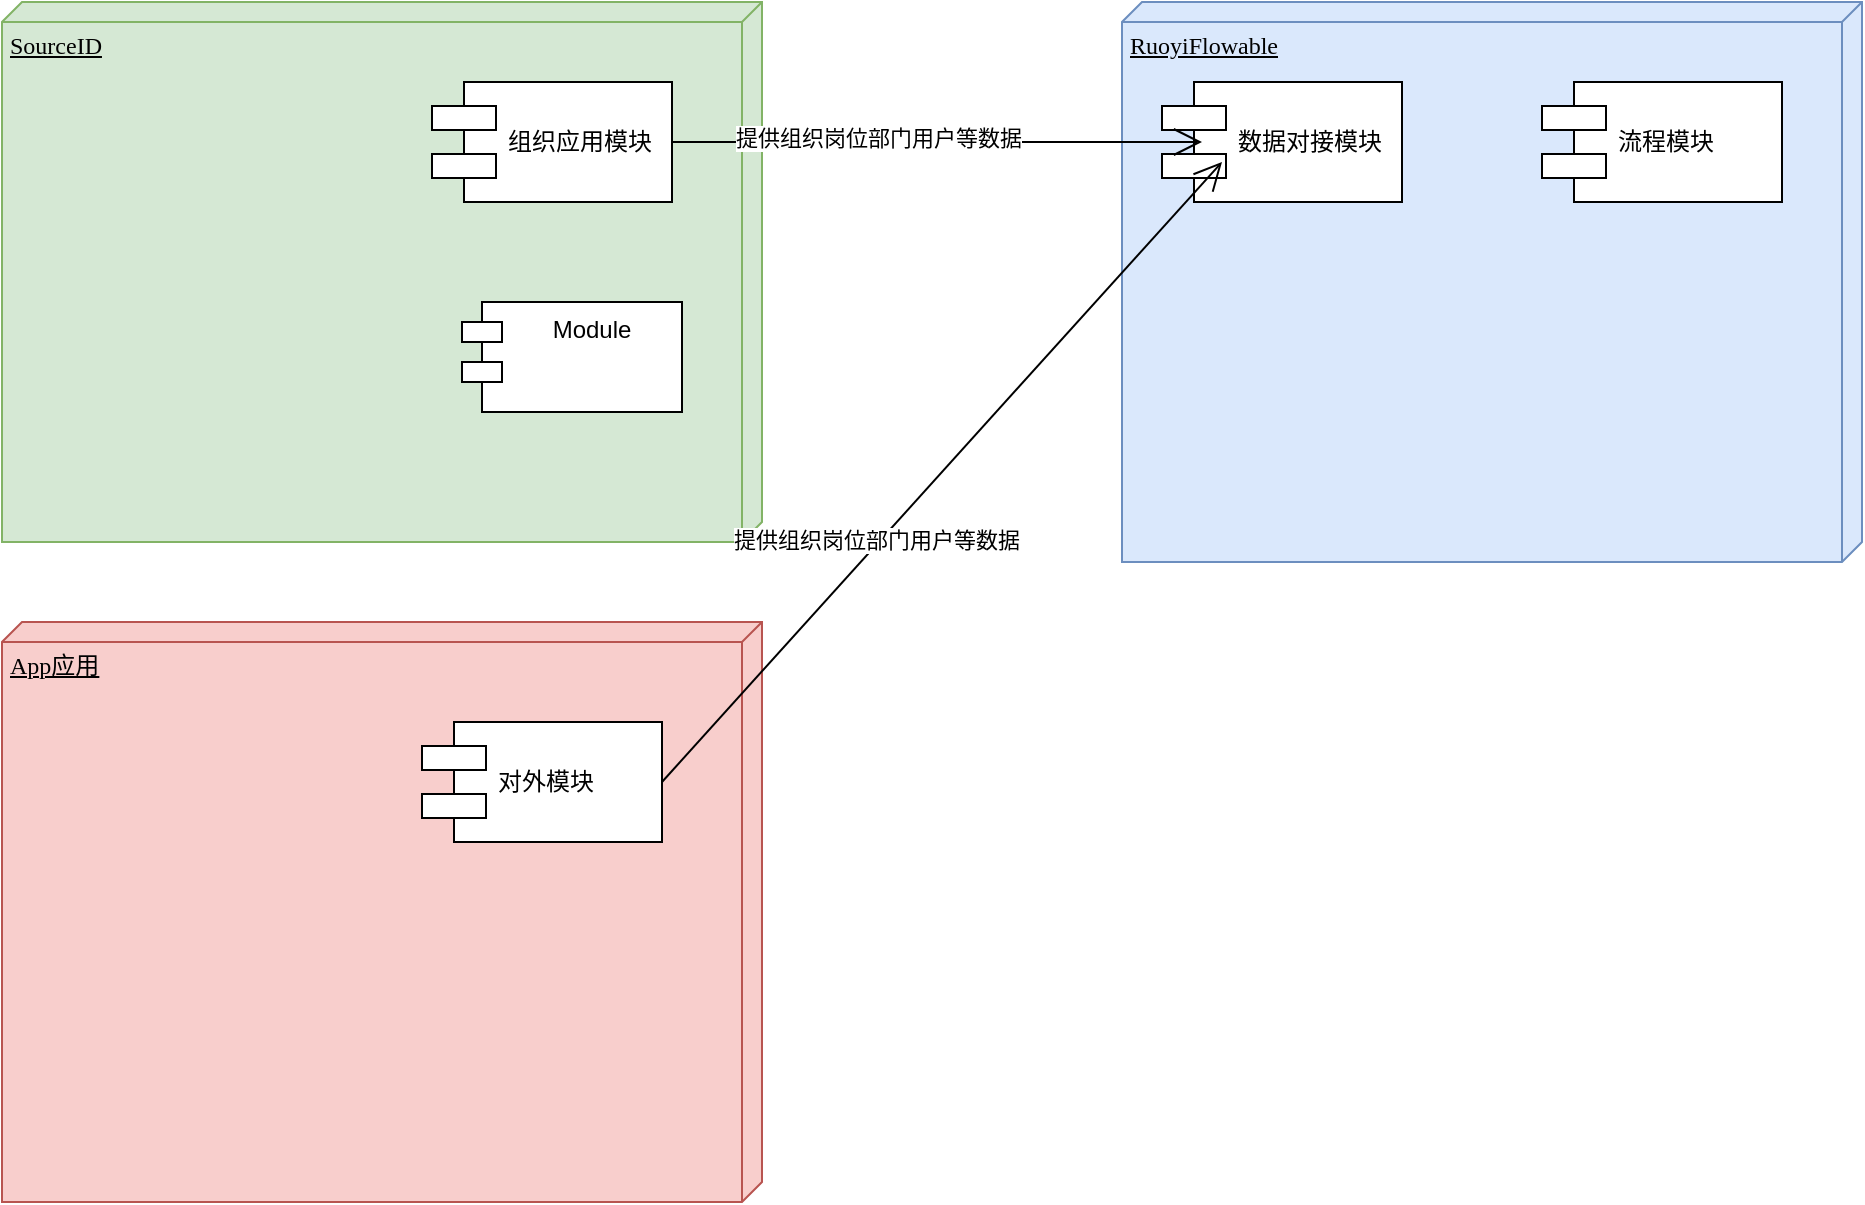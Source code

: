 <mxfile version="20.0.1" type="github">
  <diagram name="Page-1" id="5f0bae14-7c28-e335-631c-24af17079c00">
    <mxGraphModel dx="1151" dy="656" grid="1" gridSize="10" guides="1" tooltips="1" connect="1" arrows="1" fold="1" page="1" pageScale="1" pageWidth="1100" pageHeight="850" background="none" math="0" shadow="0">
      <root>
        <mxCell id="0" />
        <mxCell id="1" parent="0" />
        <mxCell id="39150e848f15840c-1" value="SourceID" style="verticalAlign=top;align=left;spacingTop=8;spacingLeft=2;spacingRight=12;shape=cube;size=10;direction=south;fontStyle=4;html=1;rounded=0;shadow=0;comic=0;labelBackgroundColor=none;strokeWidth=1;fontFamily=Verdana;fontSize=12;fillColor=#d5e8d4;strokeColor=#82b366;" parent="1" vertex="1">
          <mxGeometry x="10" y="50" width="380" height="270" as="geometry" />
        </mxCell>
        <mxCell id="39150e848f15840c-2" value="RuoyiFlowable" style="verticalAlign=top;align=left;spacingTop=8;spacingLeft=2;spacingRight=12;shape=cube;size=10;direction=south;fontStyle=4;html=1;rounded=0;shadow=0;comic=0;labelBackgroundColor=none;strokeWidth=1;fontFamily=Verdana;fontSize=12;fillColor=#dae8fc;strokeColor=#6c8ebf;" parent="1" vertex="1">
          <mxGeometry x="570" y="50" width="370" height="280" as="geometry" />
        </mxCell>
        <mxCell id="39150e848f15840c-3" value="App应用" style="verticalAlign=top;align=left;spacingTop=8;spacingLeft=2;spacingRight=12;shape=cube;size=10;direction=south;fontStyle=4;html=1;rounded=0;shadow=0;comic=0;labelBackgroundColor=none;strokeWidth=1;fontFamily=Verdana;fontSize=12;fillColor=#f8cecc;strokeColor=#b85450;" parent="1" vertex="1">
          <mxGeometry x="10" y="360" width="380" height="290" as="geometry" />
        </mxCell>
        <mxCell id="39150e848f15840c-5" value="组织应用模块" style="shape=component;align=left;spacingLeft=36;rounded=0;shadow=0;comic=0;labelBackgroundColor=none;strokeWidth=1;fontFamily=Verdana;fontSize=12;html=1;" parent="1" vertex="1">
          <mxGeometry x="225" y="90" width="120" height="60" as="geometry" />
        </mxCell>
        <mxCell id="39150e848f15840c-7" value="流程模块" style="shape=component;align=left;spacingLeft=36;rounded=0;shadow=0;comic=0;labelBackgroundColor=none;strokeWidth=1;fontFamily=Verdana;fontSize=12;html=1;" parent="1" vertex="1">
          <mxGeometry x="780" y="90" width="120" height="60" as="geometry" />
        </mxCell>
        <mxCell id="39150e848f15840c-10" value="对外模块" style="shape=component;align=left;spacingLeft=36;rounded=0;shadow=0;comic=0;labelBackgroundColor=none;strokeWidth=1;fontFamily=Verdana;fontSize=12;html=1;" parent="1" vertex="1">
          <mxGeometry x="220" y="410" width="120" height="60" as="geometry" />
        </mxCell>
        <mxCell id="gfJlG4u2p-3kc8zNwAl6-1" value="Module" style="shape=module;align=left;spacingLeft=20;align=center;verticalAlign=top;" vertex="1" parent="1">
          <mxGeometry x="240" y="200" width="110" height="55" as="geometry" />
        </mxCell>
        <mxCell id="gfJlG4u2p-3kc8zNwAl6-3" value="数据对接模块" style="shape=component;align=left;spacingLeft=36;rounded=0;shadow=0;comic=0;labelBackgroundColor=none;strokeWidth=1;fontFamily=Verdana;fontSize=12;html=1;" vertex="1" parent="1">
          <mxGeometry x="590" y="90" width="120" height="60" as="geometry" />
        </mxCell>
        <mxCell id="gfJlG4u2p-3kc8zNwAl6-8" value="" style="edgeStyle=elbowEdgeStyle;rounded=0;html=1;labelBackgroundColor=none;startArrow=none;startFill=0;startSize=8;endArrow=none;endFill=0;endSize=16;fontFamily=Verdana;fontSize=12;" edge="1" parent="1">
          <mxGeometry relative="1" as="geometry">
            <mxPoint x="490" y="125" as="sourcePoint" />
            <mxPoint x="490" y="125" as="targetPoint" />
          </mxGeometry>
        </mxCell>
        <mxCell id="gfJlG4u2p-3kc8zNwAl6-18" value="" style="endArrow=open;endFill=1;endSize=12;html=1;rounded=0;exitX=1;exitY=0.5;exitDx=0;exitDy=0;" edge="1" parent="1" source="39150e848f15840c-5">
          <mxGeometry width="160" relative="1" as="geometry">
            <mxPoint x="430" y="160" as="sourcePoint" />
            <mxPoint x="610" y="120" as="targetPoint" />
          </mxGeometry>
        </mxCell>
        <mxCell id="gfJlG4u2p-3kc8zNwAl6-19" value="提供组织岗位部门用户等数据" style="edgeLabel;html=1;align=center;verticalAlign=middle;resizable=0;points=[];" vertex="1" connectable="0" parent="gfJlG4u2p-3kc8zNwAl6-18">
          <mxGeometry x="-0.226" y="2" relative="1" as="geometry">
            <mxPoint as="offset" />
          </mxGeometry>
        </mxCell>
        <mxCell id="gfJlG4u2p-3kc8zNwAl6-20" value="" style="endArrow=open;endFill=1;endSize=12;html=1;rounded=0;exitX=1;exitY=0.5;exitDx=0;exitDy=0;" edge="1" parent="1" source="39150e848f15840c-10">
          <mxGeometry width="160" relative="1" as="geometry">
            <mxPoint x="355" y="130" as="sourcePoint" />
            <mxPoint x="620" y="130" as="targetPoint" />
          </mxGeometry>
        </mxCell>
        <mxCell id="gfJlG4u2p-3kc8zNwAl6-21" value="提供组织岗位部门用户等数据" style="edgeLabel;html=1;align=center;verticalAlign=middle;resizable=0;points=[];" vertex="1" connectable="0" parent="gfJlG4u2p-3kc8zNwAl6-20">
          <mxGeometry x="-0.226" y="2" relative="1" as="geometry">
            <mxPoint as="offset" />
          </mxGeometry>
        </mxCell>
      </root>
    </mxGraphModel>
  </diagram>
</mxfile>
